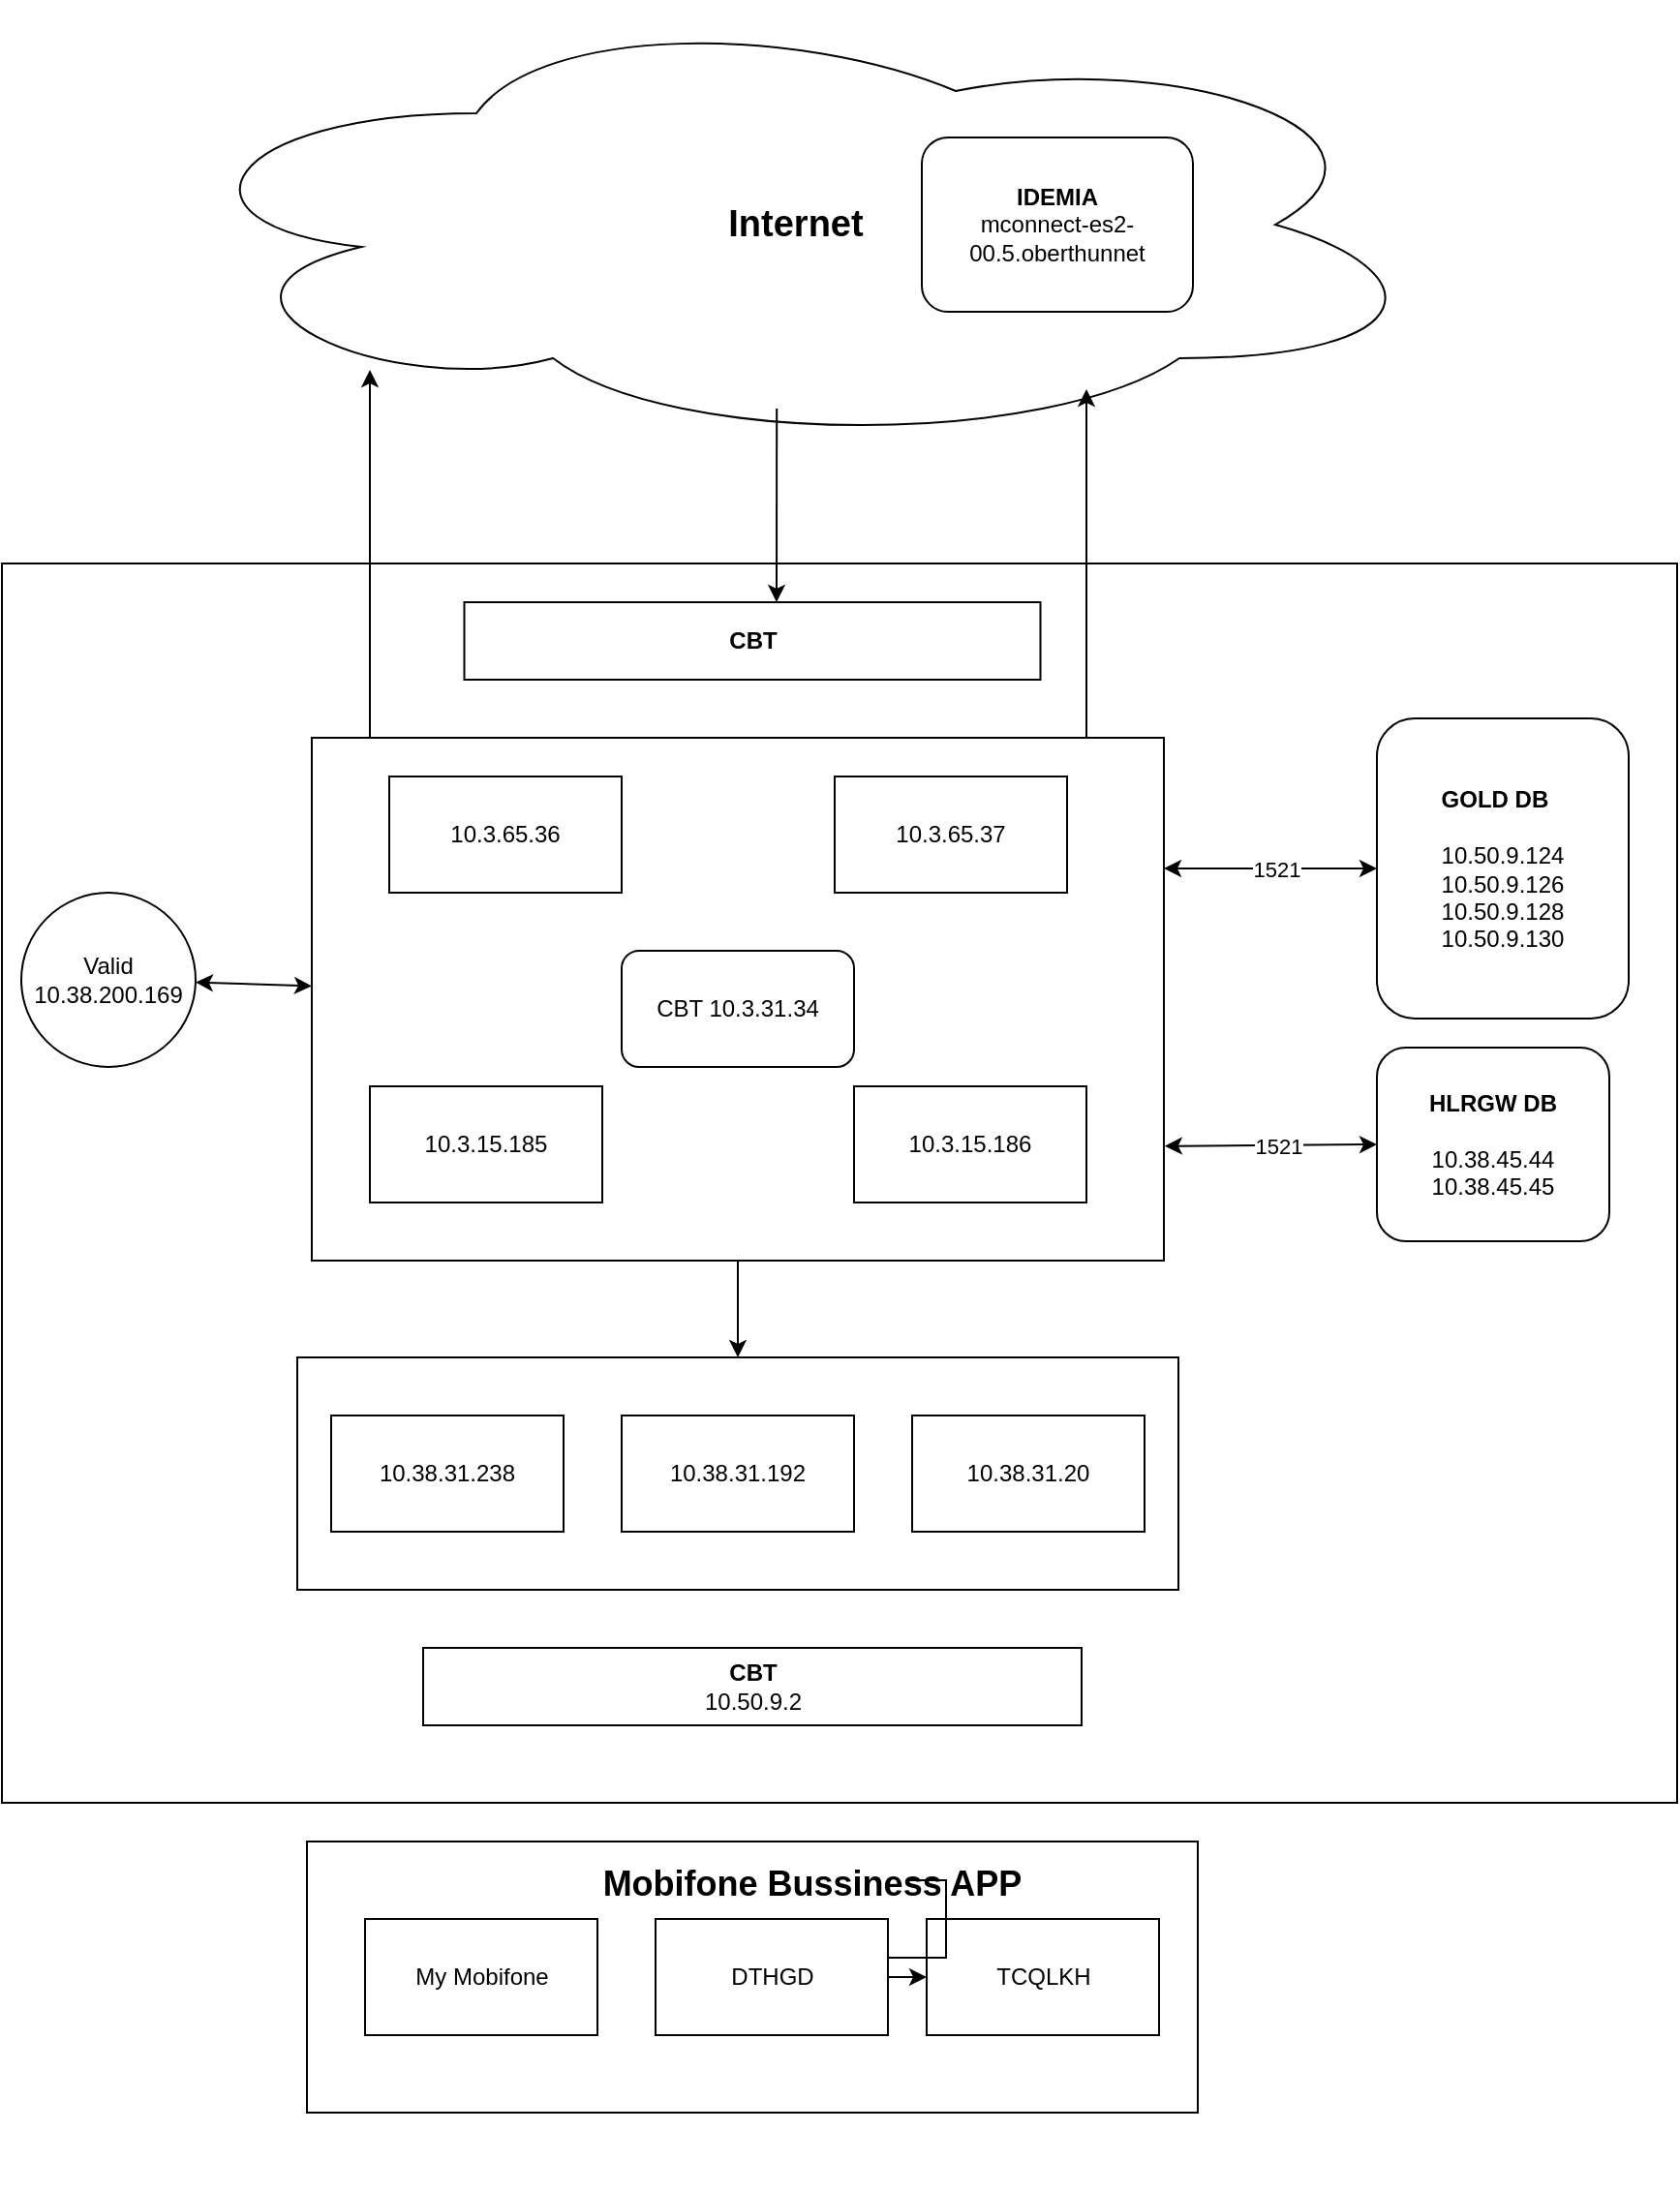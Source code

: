 <mxfile version="21.6.9" type="github">
  <diagram name="Page-1" id="bzogRPKxFsZK3mkTOQ_Y">
    <mxGraphModel dx="3745" dy="652" grid="1" gridSize="10" guides="1" tooltips="1" connect="1" arrows="1" fold="1" page="1" pageScale="1" pageWidth="850" pageHeight="1100" math="0" shadow="0">
      <root>
        <mxCell id="0" />
        <mxCell id="1" parent="0" />
        <mxCell id="yR07YyQ4Q3w7H8bIqNnl-29" value="" style="group" parent="1" vertex="1" connectable="0">
          <mxGeometry x="-1882.5" y="1090" width="460" height="180" as="geometry" />
        </mxCell>
        <mxCell id="yR07YyQ4Q3w7H8bIqNnl-18" value="" style="rounded=0;whiteSpace=wrap;html=1;" parent="yR07YyQ4Q3w7H8bIqNnl-29" vertex="1">
          <mxGeometry width="460" height="140" as="geometry" />
        </mxCell>
        <mxCell id="yR07YyQ4Q3w7H8bIqNnl-19" value="My Mobifone" style="rounded=0;whiteSpace=wrap;html=1;" parent="yR07YyQ4Q3w7H8bIqNnl-29" vertex="1">
          <mxGeometry x="30" y="40" width="120" height="60" as="geometry" />
        </mxCell>
        <mxCell id="yR07YyQ4Q3w7H8bIqNnl-20" value="DTHGD" style="rounded=0;whiteSpace=wrap;html=1;" parent="yR07YyQ4Q3w7H8bIqNnl-29" vertex="1">
          <mxGeometry x="180" y="40" width="120" height="60" as="geometry" />
        </mxCell>
        <mxCell id="yR07YyQ4Q3w7H8bIqNnl-21" value="TCQLKH" style="rounded=0;whiteSpace=wrap;html=1;" parent="yR07YyQ4Q3w7H8bIqNnl-29" vertex="1">
          <mxGeometry x="320" y="40" width="120" height="60" as="geometry" />
        </mxCell>
        <mxCell id="yR07YyQ4Q3w7H8bIqNnl-46" value="" style="edgeStyle=orthogonalEdgeStyle;rounded=0;orthogonalLoop=1;jettySize=auto;html=1;" parent="yR07YyQ4Q3w7H8bIqNnl-29" source="yR07YyQ4Q3w7H8bIqNnl-45" target="yR07YyQ4Q3w7H8bIqNnl-21" edge="1">
          <mxGeometry relative="1" as="geometry" />
        </mxCell>
        <mxCell id="yR07YyQ4Q3w7H8bIqNnl-45" value="&lt;font style=&quot;font-size: 18px;&quot;&gt;Mobifone Bussiness APP&lt;/font&gt;" style="text;strokeColor=none;fillColor=none;html=1;fontSize=24;fontStyle=1;verticalAlign=middle;align=center;" parent="yR07YyQ4Q3w7H8bIqNnl-29" vertex="1">
          <mxGeometry x="210" width="100" height="40" as="geometry" />
        </mxCell>
        <mxCell id="yR07YyQ4Q3w7H8bIqNnl-30" value="" style="rounded=0;whiteSpace=wrap;html=1;" parent="1" vertex="1">
          <mxGeometry x="-2040" y="430" width="865" height="640" as="geometry" />
        </mxCell>
        <mxCell id="yR07YyQ4Q3w7H8bIqNnl-5" value="" style="rounded=0;whiteSpace=wrap;html=1;" parent="1" vertex="1">
          <mxGeometry x="-1880" y="520" width="440" height="270" as="geometry" />
        </mxCell>
        <mxCell id="yR07YyQ4Q3w7H8bIqNnl-2" value="&lt;div style=&quot;text-align: justify;&quot;&gt;&lt;b style=&quot;background-color: initial;&quot;&gt;GOLD DB&lt;/b&gt;&lt;/div&gt;&lt;div style=&quot;text-align: justify;&quot;&gt;&lt;br&gt;&lt;/div&gt;10.50.9.124&lt;br&gt;10.50.9.126&lt;br&gt;10.50.9.128&lt;br&gt;10.50.9.130" style="rounded=1;whiteSpace=wrap;html=1;" parent="1" vertex="1">
          <mxGeometry x="-1330" y="510" width="130" height="155" as="geometry" />
        </mxCell>
        <mxCell id="yR07YyQ4Q3w7H8bIqNnl-6" value="10.3.65.36" style="rounded=0;whiteSpace=wrap;html=1;" parent="1" vertex="1">
          <mxGeometry x="-1840" y="540" width="120" height="60" as="geometry" />
        </mxCell>
        <mxCell id="yR07YyQ4Q3w7H8bIqNnl-7" value="10.3.65.37" style="rounded=0;whiteSpace=wrap;html=1;" parent="1" vertex="1">
          <mxGeometry x="-1610" y="540" width="120" height="60" as="geometry" />
        </mxCell>
        <mxCell id="yR07YyQ4Q3w7H8bIqNnl-8" value="CBT 10.3.31.34" style="rounded=1;whiteSpace=wrap;html=1;" parent="1" vertex="1">
          <mxGeometry x="-1720" y="630" width="120" height="60" as="geometry" />
        </mxCell>
        <mxCell id="yR07YyQ4Q3w7H8bIqNnl-9" value="10.3.15.185" style="rounded=0;whiteSpace=wrap;html=1;" parent="1" vertex="1">
          <mxGeometry x="-1850" y="700" width="120" height="60" as="geometry" />
        </mxCell>
        <mxCell id="yR07YyQ4Q3w7H8bIqNnl-10" value="10.3.15.186" style="rounded=0;whiteSpace=wrap;html=1;" parent="1" vertex="1">
          <mxGeometry x="-1600" y="700" width="120" height="60" as="geometry" />
        </mxCell>
        <mxCell id="yR07YyQ4Q3w7H8bIqNnl-15" value="" style="group" parent="1" vertex="1" connectable="0">
          <mxGeometry x="-1887.5" y="840" width="455" height="120" as="geometry" />
        </mxCell>
        <mxCell id="yR07YyQ4Q3w7H8bIqNnl-11" value="" style="rounded=0;whiteSpace=wrap;html=1;" parent="yR07YyQ4Q3w7H8bIqNnl-15" vertex="1">
          <mxGeometry width="455" height="120" as="geometry" />
        </mxCell>
        <mxCell id="yR07YyQ4Q3w7H8bIqNnl-12" value="10.38.31.238" style="rounded=0;whiteSpace=wrap;html=1;" parent="yR07YyQ4Q3w7H8bIqNnl-15" vertex="1">
          <mxGeometry x="17.5" y="30" width="120" height="60" as="geometry" />
        </mxCell>
        <mxCell id="yR07YyQ4Q3w7H8bIqNnl-13" value="10.38.31.192" style="rounded=0;whiteSpace=wrap;html=1;" parent="yR07YyQ4Q3w7H8bIqNnl-15" vertex="1">
          <mxGeometry x="167.5" y="30" width="120" height="60" as="geometry" />
        </mxCell>
        <mxCell id="yR07YyQ4Q3w7H8bIqNnl-14" value="10.38.31.20" style="rounded=0;whiteSpace=wrap;html=1;" parent="yR07YyQ4Q3w7H8bIqNnl-15" vertex="1">
          <mxGeometry x="317.5" y="30" width="120" height="60" as="geometry" />
        </mxCell>
        <mxCell id="yR07YyQ4Q3w7H8bIqNnl-16" value="&lt;b&gt;CBT&lt;/b&gt;&lt;br&gt;10.50.9.2" style="rounded=0;whiteSpace=wrap;html=1;" parent="1" vertex="1">
          <mxGeometry x="-1822.5" y="990" width="340" height="40" as="geometry" />
        </mxCell>
        <mxCell id="yR07YyQ4Q3w7H8bIqNnl-22" value="&lt;b&gt;HLRGW DB&lt;br&gt;&lt;/b&gt;&lt;br&gt;10.38.45.44&lt;br&gt;10.38.45.45" style="rounded=1;whiteSpace=wrap;html=1;" parent="1" vertex="1">
          <mxGeometry x="-1330" y="680" width="120" height="100" as="geometry" />
        </mxCell>
        <mxCell id="yR07YyQ4Q3w7H8bIqNnl-23" value="Valid&lt;br&gt;10.38.200.169" style="ellipse;whiteSpace=wrap;html=1;aspect=fixed;" parent="1" vertex="1">
          <mxGeometry x="-2030" y="600" width="90" height="90" as="geometry" />
        </mxCell>
        <mxCell id="yR07YyQ4Q3w7H8bIqNnl-24" value="&lt;b&gt;CBT&lt;/b&gt;" style="rounded=0;whiteSpace=wrap;html=1;" parent="1" vertex="1">
          <mxGeometry x="-1801.25" y="450" width="297.5" height="40" as="geometry" />
        </mxCell>
        <mxCell id="yR07YyQ4Q3w7H8bIqNnl-31" value="" style="group" parent="1" vertex="1" connectable="0">
          <mxGeometry x="-1960" y="140" width="660" height="230" as="geometry" />
        </mxCell>
        <mxCell id="yR07YyQ4Q3w7H8bIqNnl-26" value="&lt;div style=&quot;text-align: justify;&quot;&gt;&lt;b style=&quot;background-color: initial;&quot;&gt;&lt;font style=&quot;font-size: 19px;&quot;&gt;Internet&lt;/font&gt;&lt;/b&gt;&lt;/div&gt;" style="ellipse;shape=cloud;whiteSpace=wrap;html=1;align=center;" parent="yR07YyQ4Q3w7H8bIqNnl-31" vertex="1">
          <mxGeometry width="660" height="230" as="geometry" />
        </mxCell>
        <mxCell id="yR07YyQ4Q3w7H8bIqNnl-28" value="&lt;b&gt;IDEMIA&lt;/b&gt;&lt;br&gt;mconnect-es2-00.5.oberthunnet" style="rounded=1;whiteSpace=wrap;html=1;" parent="yR07YyQ4Q3w7H8bIqNnl-31" vertex="1">
          <mxGeometry x="395" y="70" width="140" height="90" as="geometry" />
        </mxCell>
        <mxCell id="yR07YyQ4Q3w7H8bIqNnl-32" value="" style="endArrow=classic;html=1;rounded=0;exitX=0.5;exitY=1;exitDx=0;exitDy=0;" parent="1" source="yR07YyQ4Q3w7H8bIqNnl-5" target="yR07YyQ4Q3w7H8bIqNnl-11" edge="1">
          <mxGeometry width="50" height="50" relative="1" as="geometry">
            <mxPoint x="-1540" y="890" as="sourcePoint" />
            <mxPoint x="-1490" y="840" as="targetPoint" />
          </mxGeometry>
        </mxCell>
        <mxCell id="yR07YyQ4Q3w7H8bIqNnl-34" value="" style="endArrow=classic;startArrow=classic;html=1;rounded=0;exitX=1;exitY=0.25;exitDx=0;exitDy=0;entryX=0;entryY=0.5;entryDx=0;entryDy=0;" parent="1" source="yR07YyQ4Q3w7H8bIqNnl-5" target="yR07YyQ4Q3w7H8bIqNnl-2" edge="1">
          <mxGeometry width="50" height="50" relative="1" as="geometry">
            <mxPoint x="-1400" y="630" as="sourcePoint" />
            <mxPoint x="-1350" y="580" as="targetPoint" />
          </mxGeometry>
        </mxCell>
        <mxCell id="yR07YyQ4Q3w7H8bIqNnl-35" value="1521" style="edgeLabel;html=1;align=center;verticalAlign=middle;resizable=0;points=[];" parent="yR07YyQ4Q3w7H8bIqNnl-34" vertex="1" connectable="0">
          <mxGeometry x="0.053" y="-3" relative="1" as="geometry">
            <mxPoint y="-3" as="offset" />
          </mxGeometry>
        </mxCell>
        <mxCell id="yR07YyQ4Q3w7H8bIqNnl-36" value="" style="endArrow=classic;startArrow=classic;html=1;rounded=0;exitX=1.001;exitY=0.781;exitDx=0;exitDy=0;exitPerimeter=0;entryX=0;entryY=0.5;entryDx=0;entryDy=0;" parent="1" source="yR07YyQ4Q3w7H8bIqNnl-5" target="yR07YyQ4Q3w7H8bIqNnl-22" edge="1">
          <mxGeometry width="50" height="50" relative="1" as="geometry">
            <mxPoint x="-1270" y="630" as="sourcePoint" />
            <mxPoint x="-1220" y="580" as="targetPoint" />
          </mxGeometry>
        </mxCell>
        <mxCell id="yR07YyQ4Q3w7H8bIqNnl-37" value="1521" style="edgeLabel;html=1;align=center;verticalAlign=middle;resizable=0;points=[];" parent="yR07YyQ4Q3w7H8bIqNnl-36" vertex="1" connectable="0">
          <mxGeometry x="0.072" relative="1" as="geometry">
            <mxPoint as="offset" />
          </mxGeometry>
        </mxCell>
        <mxCell id="yR07YyQ4Q3w7H8bIqNnl-39" value="" style="endArrow=classic;html=1;rounded=0;" parent="1" edge="1">
          <mxGeometry width="50" height="50" relative="1" as="geometry">
            <mxPoint x="-1850" y="520" as="sourcePoint" />
            <mxPoint x="-1850" y="330" as="targetPoint" />
          </mxGeometry>
        </mxCell>
        <mxCell id="yR07YyQ4Q3w7H8bIqNnl-42" value="" style="endArrow=classic;html=1;rounded=0;" parent="1" edge="1">
          <mxGeometry width="50" height="50" relative="1" as="geometry">
            <mxPoint x="-1480" y="520" as="sourcePoint" />
            <mxPoint x="-1480" y="340" as="targetPoint" />
          </mxGeometry>
        </mxCell>
        <mxCell id="yR07YyQ4Q3w7H8bIqNnl-43" value="" style="endArrow=classic;html=1;rounded=0;exitX=0.485;exitY=0.913;exitDx=0;exitDy=0;exitPerimeter=0;" parent="1" source="yR07YyQ4Q3w7H8bIqNnl-26" edge="1">
          <mxGeometry width="50" height="50" relative="1" as="geometry">
            <mxPoint x="-1690" y="500" as="sourcePoint" />
            <mxPoint x="-1640" y="450" as="targetPoint" />
          </mxGeometry>
        </mxCell>
        <mxCell id="yR07YyQ4Q3w7H8bIqNnl-44" value="" style="endArrow=classic;startArrow=classic;html=1;rounded=0;" parent="1" source="yR07YyQ4Q3w7H8bIqNnl-23" target="yR07YyQ4Q3w7H8bIqNnl-5" edge="1">
          <mxGeometry width="50" height="50" relative="1" as="geometry">
            <mxPoint x="-1920" y="630" as="sourcePoint" />
            <mxPoint x="-1870" y="580" as="targetPoint" />
          </mxGeometry>
        </mxCell>
      </root>
    </mxGraphModel>
  </diagram>
</mxfile>
